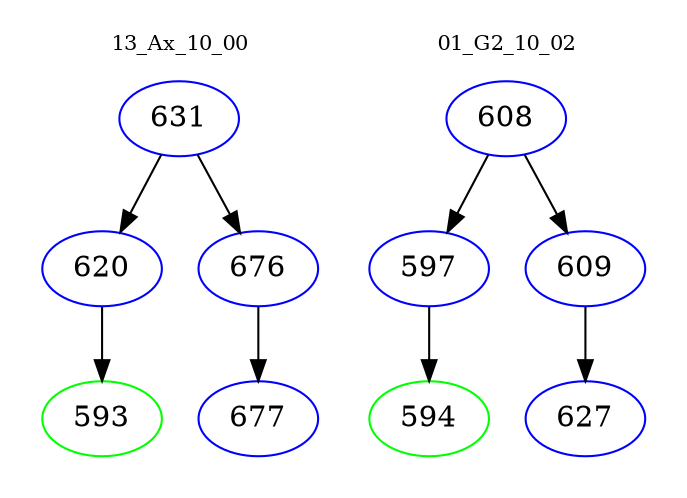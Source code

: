 digraph{
subgraph cluster_0 {
color = white
label = "13_Ax_10_00";
fontsize=10;
T0_631 [label="631", color="blue"]
T0_631 -> T0_620 [color="black"]
T0_620 [label="620", color="blue"]
T0_620 -> T0_593 [color="black"]
T0_593 [label="593", color="green"]
T0_631 -> T0_676 [color="black"]
T0_676 [label="676", color="blue"]
T0_676 -> T0_677 [color="black"]
T0_677 [label="677", color="blue"]
}
subgraph cluster_1 {
color = white
label = "01_G2_10_02";
fontsize=10;
T1_608 [label="608", color="blue"]
T1_608 -> T1_597 [color="black"]
T1_597 [label="597", color="blue"]
T1_597 -> T1_594 [color="black"]
T1_594 [label="594", color="green"]
T1_608 -> T1_609 [color="black"]
T1_609 [label="609", color="blue"]
T1_609 -> T1_627 [color="black"]
T1_627 [label="627", color="blue"]
}
}
